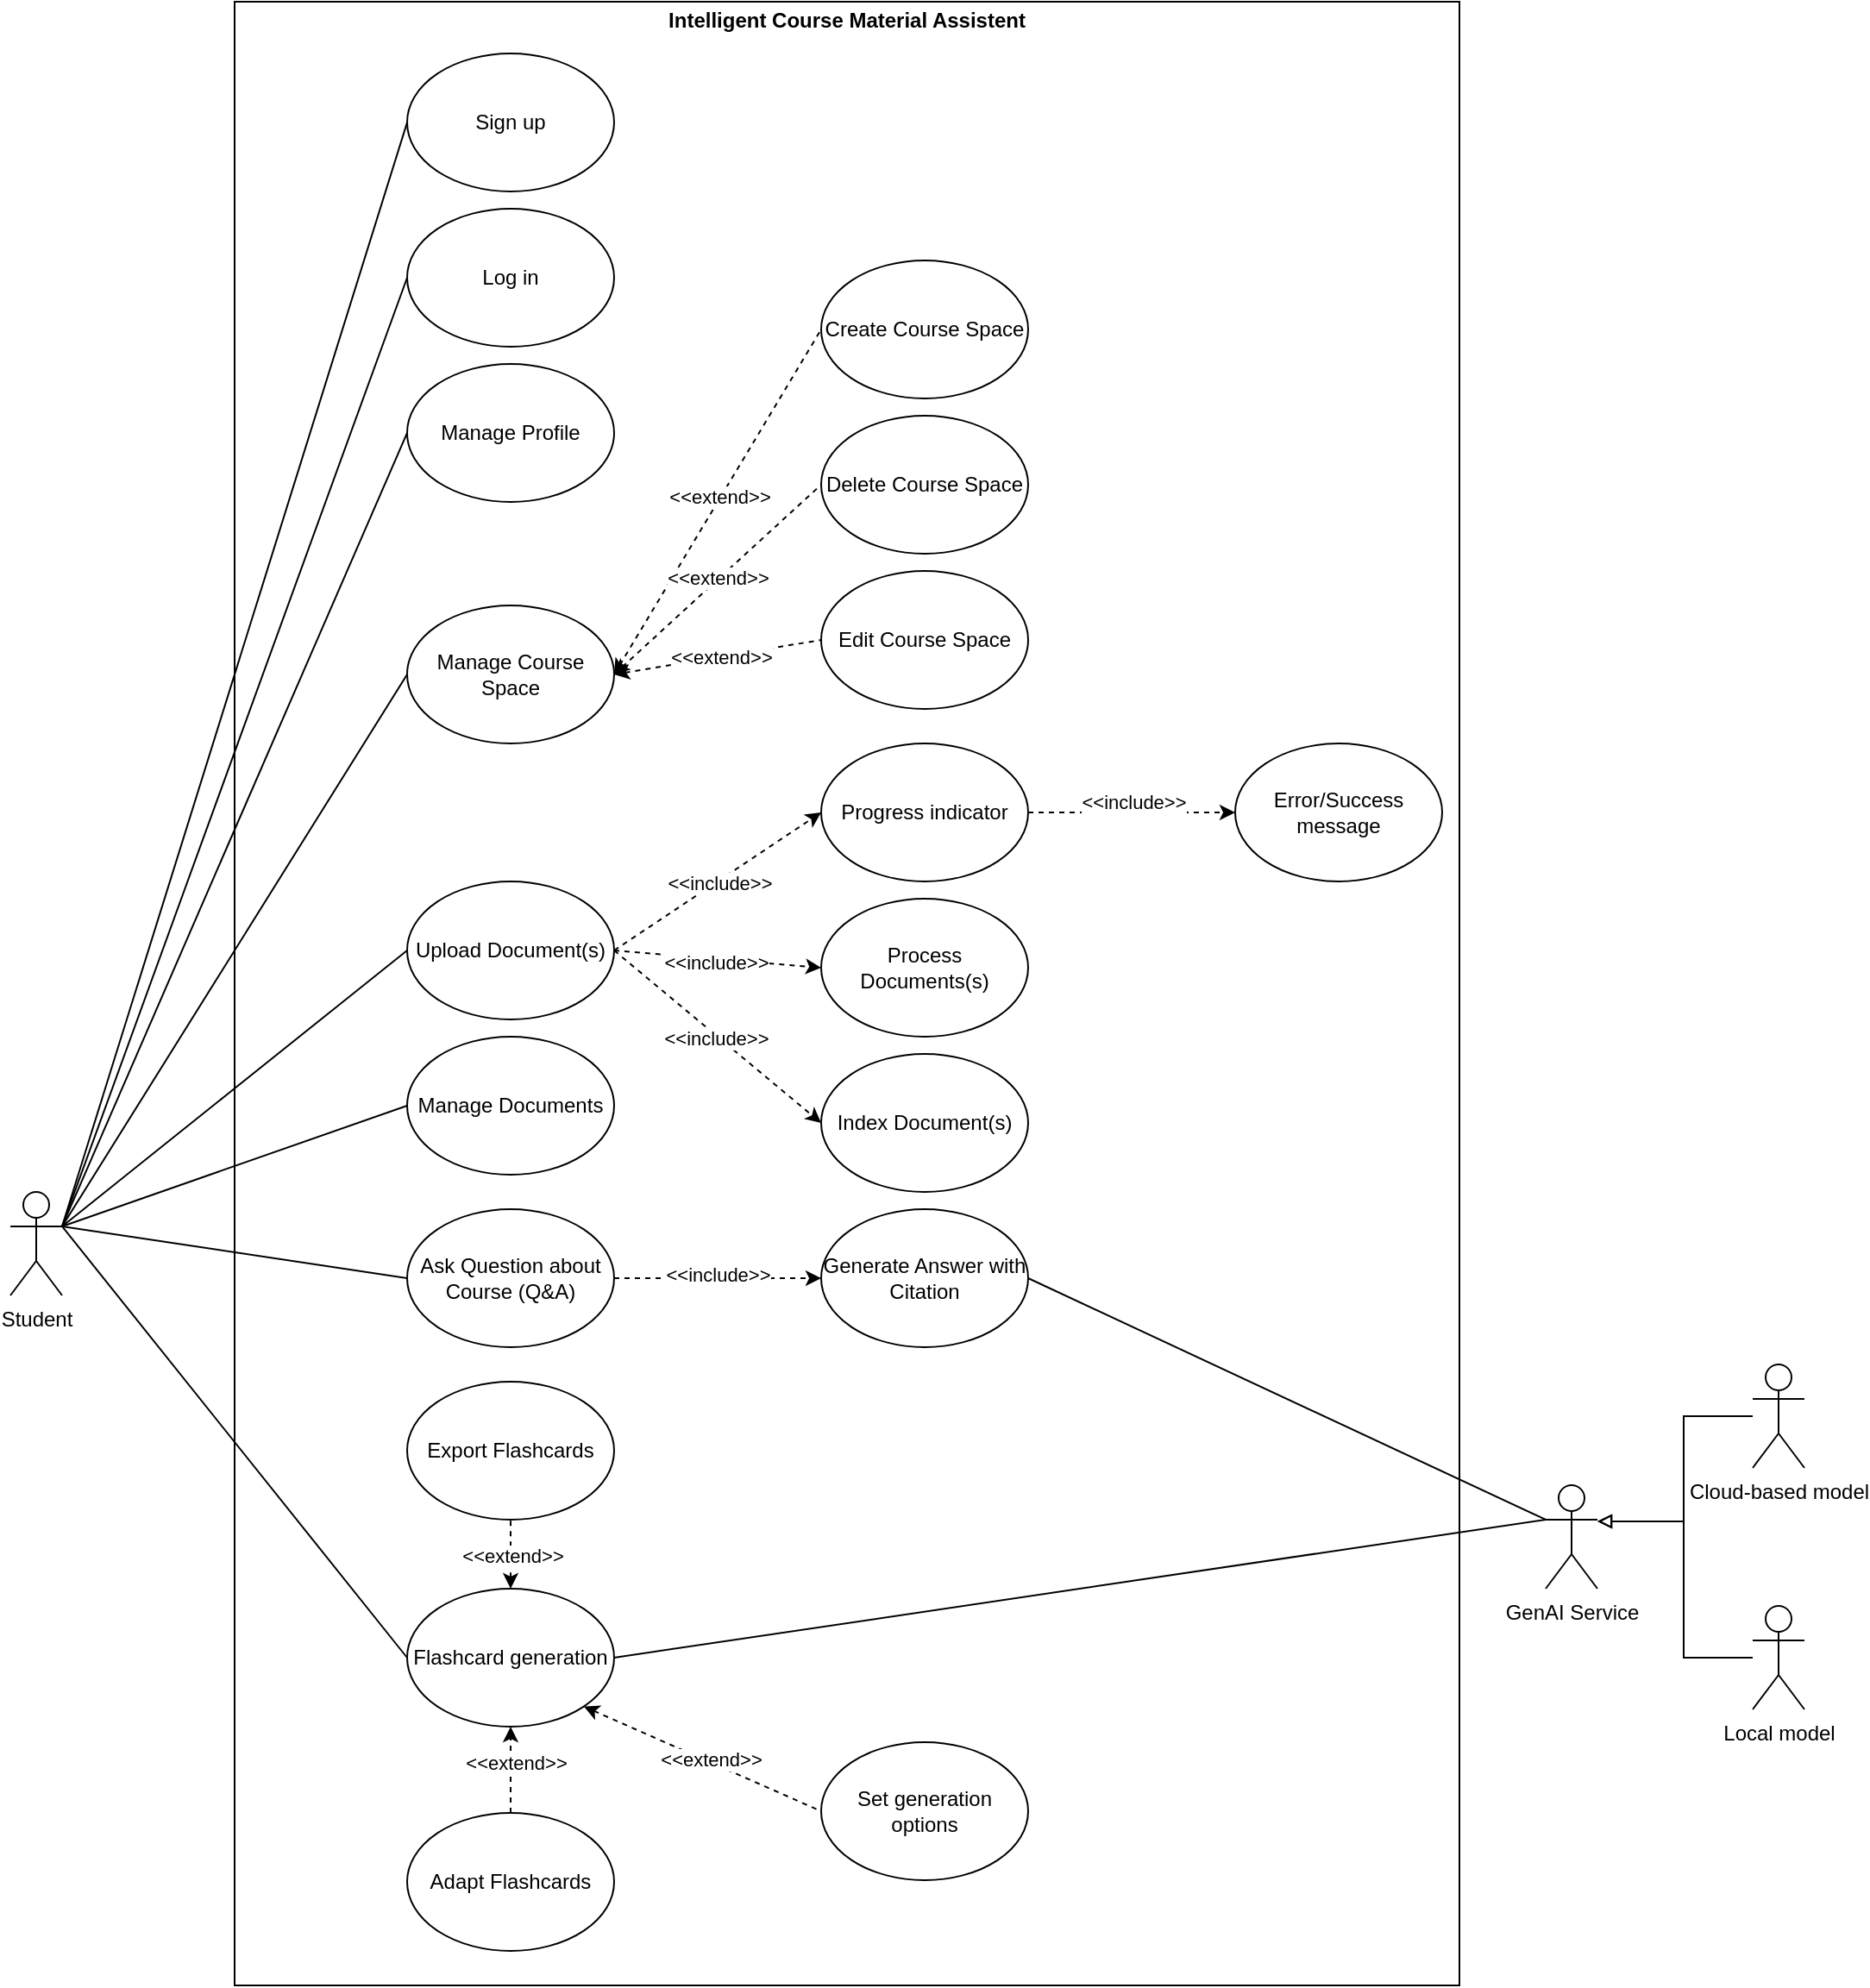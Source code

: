 <mxfile>
    <diagram name="Seite-1" id="9RO6Gj3AckQCQeCG-p3R">
        <mxGraphModel dx="1366" dy="1284" grid="1" gridSize="10" guides="1" tooltips="1" connect="1" arrows="1" fold="1" page="1" pageScale="1" pageWidth="827" pageHeight="1169" math="0" shadow="0">
            <root>
                <mxCell id="0"/>
                <mxCell id="1" parent="0"/>
                <mxCell id="ttuAGjpay7eY83esUB-h-126" value="&lt;p style=&quot;margin:0px;margin-top:4px;text-align:center;&quot;&gt;&lt;b&gt;Intelligent Course Material Assistent&lt;/b&gt;&lt;/p&gt;" style="verticalAlign=top;align=left;overflow=fill;html=1;whiteSpace=wrap;" parent="1" vertex="1">
                    <mxGeometry x="180" y="10" width="710" height="1150" as="geometry"/>
                </mxCell>
                <mxCell id="ttuAGjpay7eY83esUB-h-53" style="edgeStyle=none;rounded=0;orthogonalLoop=1;jettySize=auto;html=1;exitX=1;exitY=0.333;exitDx=0;exitDy=0;exitPerimeter=0;entryX=0;entryY=0.5;entryDx=0;entryDy=0;endArrow=none;startFill=0;" parent="1" source="ttuAGjpay7eY83esUB-h-1" target="ttuAGjpay7eY83esUB-h-5" edge="1">
                    <mxGeometry relative="1" as="geometry"/>
                </mxCell>
                <mxCell id="ttuAGjpay7eY83esUB-h-55" style="edgeStyle=none;rounded=0;orthogonalLoop=1;jettySize=auto;html=1;exitX=1;exitY=0.333;exitDx=0;exitDy=0;exitPerimeter=0;entryX=0;entryY=0.5;entryDx=0;entryDy=0;endArrow=none;startFill=0;" parent="1" source="ttuAGjpay7eY83esUB-h-1" target="ttuAGjpay7eY83esUB-h-6" edge="1">
                    <mxGeometry relative="1" as="geometry"/>
                </mxCell>
                <mxCell id="ttuAGjpay7eY83esUB-h-56" style="edgeStyle=none;rounded=0;orthogonalLoop=1;jettySize=auto;html=1;exitX=1;exitY=0.333;exitDx=0;exitDy=0;exitPerimeter=0;entryX=0;entryY=0.5;entryDx=0;entryDy=0;endArrow=none;startFill=0;" parent="1" source="ttuAGjpay7eY83esUB-h-1" target="ttuAGjpay7eY83esUB-h-7" edge="1">
                    <mxGeometry relative="1" as="geometry"/>
                </mxCell>
                <mxCell id="ttuAGjpay7eY83esUB-h-60" style="edgeStyle=none;rounded=0;orthogonalLoop=1;jettySize=auto;html=1;exitX=1;exitY=0.333;exitDx=0;exitDy=0;exitPerimeter=0;entryX=0;entryY=0.5;entryDx=0;entryDy=0;endArrow=none;startFill=0;" parent="1" source="ttuAGjpay7eY83esUB-h-1" target="ttuAGjpay7eY83esUB-h-18" edge="1">
                    <mxGeometry relative="1" as="geometry"/>
                </mxCell>
                <mxCell id="ttuAGjpay7eY83esUB-h-61" style="edgeStyle=none;rounded=0;orthogonalLoop=1;jettySize=auto;html=1;exitX=1;exitY=0.333;exitDx=0;exitDy=0;exitPerimeter=0;entryX=0;entryY=0.5;entryDx=0;entryDy=0;endArrow=none;startFill=0;" parent="1" source="ttuAGjpay7eY83esUB-h-1" target="ttuAGjpay7eY83esUB-h-21" edge="1">
                    <mxGeometry relative="1" as="geometry"/>
                </mxCell>
                <mxCell id="ttuAGjpay7eY83esUB-h-62" style="edgeStyle=none;rounded=0;orthogonalLoop=1;jettySize=auto;html=1;exitX=1;exitY=0.333;exitDx=0;exitDy=0;exitPerimeter=0;entryX=0;entryY=0.5;entryDx=0;entryDy=0;endArrow=none;startFill=0;" parent="1" source="ttuAGjpay7eY83esUB-h-1" target="ttuAGjpay7eY83esUB-h-24" edge="1">
                    <mxGeometry relative="1" as="geometry"/>
                </mxCell>
                <mxCell id="ttuAGjpay7eY83esUB-h-63" style="edgeStyle=none;rounded=0;orthogonalLoop=1;jettySize=auto;html=1;exitX=0.5;exitY=0;exitDx=0;exitDy=0;entryX=0.5;entryY=1;entryDx=0;entryDy=0;endArrow=none;startFill=1;dashed=1;startArrow=classic;" parent="1" source="ttuAGjpay7eY83esUB-h-24" target="ttuAGjpay7eY83esUB-h-25" edge="1">
                    <mxGeometry relative="1" as="geometry"/>
                </mxCell>
                <mxCell id="4" value="&amp;lt;&amp;lt;extend&amp;gt;&amp;gt;" style="edgeLabel;html=1;align=center;verticalAlign=middle;resizable=0;points=[];" vertex="1" connectable="0" parent="ttuAGjpay7eY83esUB-h-63">
                    <mxGeometry x="-0.014" y="-1" relative="1" as="geometry">
                        <mxPoint as="offset"/>
                    </mxGeometry>
                </mxCell>
                <mxCell id="ttuAGjpay7eY83esUB-h-66" style="edgeStyle=none;rounded=0;orthogonalLoop=1;jettySize=auto;html=1;exitX=1;exitY=0.333;exitDx=0;exitDy=0;exitPerimeter=0;entryX=0;entryY=0.5;entryDx=0;entryDy=0;endArrow=none;startFill=0;" parent="1" source="ttuAGjpay7eY83esUB-h-1" target="ttuAGjpay7eY83esUB-h-31" edge="1">
                    <mxGeometry relative="1" as="geometry"/>
                </mxCell>
                <mxCell id="ttuAGjpay7eY83esUB-h-114" style="edgeStyle=none;rounded=0;orthogonalLoop=1;jettySize=auto;html=1;exitX=1;exitY=0.333;exitDx=0;exitDy=0;exitPerimeter=0;entryX=0;entryY=0.5;entryDx=0;entryDy=0;endArrow=none;startFill=0;" parent="1" source="ttuAGjpay7eY83esUB-h-1" target="ttuAGjpay7eY83esUB-h-113" edge="1">
                    <mxGeometry relative="1" as="geometry"/>
                </mxCell>
                <mxCell id="ttuAGjpay7eY83esUB-h-1" value="Student" style="shape=umlActor;verticalLabelPosition=bottom;verticalAlign=top;html=1;outlineConnect=0;" parent="1" vertex="1">
                    <mxGeometry x="50" y="700" width="30" height="60" as="geometry"/>
                </mxCell>
                <mxCell id="ttuAGjpay7eY83esUB-h-89" style="edgeStyle=none;rounded=0;orthogonalLoop=1;jettySize=auto;html=1;exitX=0;exitY=0.333;exitDx=0;exitDy=0;exitPerimeter=0;entryX=1;entryY=0.5;entryDx=0;entryDy=0;endArrow=none;startFill=0;" parent="1" source="ttuAGjpay7eY83esUB-h-2" target="ttuAGjpay7eY83esUB-h-24" edge="1">
                    <mxGeometry relative="1" as="geometry"/>
                </mxCell>
                <mxCell id="ttuAGjpay7eY83esUB-h-2" value="GenAI Service" style="shape=umlActor;verticalLabelPosition=bottom;verticalAlign=top;html=1;outlineConnect=0;" parent="1" vertex="1">
                    <mxGeometry x="940" y="870" width="30" height="60" as="geometry"/>
                </mxCell>
                <mxCell id="ttuAGjpay7eY83esUB-h-5" value="Sign up" style="ellipse;whiteSpace=wrap;html=1;" parent="1" vertex="1">
                    <mxGeometry x="280" y="40" width="120" height="80" as="geometry"/>
                </mxCell>
                <mxCell id="ttuAGjpay7eY83esUB-h-6" value="Log in" style="ellipse;whiteSpace=wrap;html=1;" parent="1" vertex="1">
                    <mxGeometry x="280" y="130" width="120" height="80" as="geometry"/>
                </mxCell>
                <mxCell id="ttuAGjpay7eY83esUB-h-7" value="Manage Profile" style="ellipse;whiteSpace=wrap;html=1;" parent="1" vertex="1">
                    <mxGeometry x="280" y="220" width="120" height="80" as="geometry"/>
                </mxCell>
                <mxCell id="ttuAGjpay7eY83esUB-h-15" value="Create Course Space" style="ellipse;whiteSpace=wrap;html=1;" parent="1" vertex="1">
                    <mxGeometry x="520" y="160" width="120" height="80" as="geometry"/>
                </mxCell>
                <mxCell id="ttuAGjpay7eY83esUB-h-75" style="edgeStyle=none;rounded=0;orthogonalLoop=1;jettySize=auto;html=1;exitX=1;exitY=0.5;exitDx=0;exitDy=0;entryX=0;entryY=0.5;entryDx=0;entryDy=0;endArrow=classic;startFill=0;dashed=1;endFill=1;" parent="1" source="ttuAGjpay7eY83esUB-h-18" target="ttuAGjpay7eY83esUB-h-22" edge="1">
                    <mxGeometry relative="1" as="geometry">
                        <Array as="points"/>
                    </mxGeometry>
                </mxCell>
                <mxCell id="ttuAGjpay7eY83esUB-h-76" value="&amp;lt;&amp;lt;include&amp;gt;&amp;gt;" style="edgeLabel;html=1;align=center;verticalAlign=middle;resizable=0;points=[];" parent="ttuAGjpay7eY83esUB-h-75" vertex="1" connectable="0">
                    <mxGeometry x="-0.002" y="-1" relative="1" as="geometry">
                        <mxPoint as="offset"/>
                    </mxGeometry>
                </mxCell>
                <mxCell id="ttuAGjpay7eY83esUB-h-78" style="edgeStyle=none;rounded=0;orthogonalLoop=1;jettySize=auto;html=1;exitX=1;exitY=0.5;exitDx=0;exitDy=0;entryX=0;entryY=0.5;entryDx=0;entryDy=0;dashed=1;" parent="1" source="ttuAGjpay7eY83esUB-h-18" target="ttuAGjpay7eY83esUB-h-20" edge="1">
                    <mxGeometry relative="1" as="geometry"/>
                </mxCell>
                <mxCell id="ttuAGjpay7eY83esUB-h-79" value="&amp;lt;&amp;lt;include&amp;gt;&amp;gt;" style="edgeLabel;html=1;align=center;verticalAlign=middle;resizable=0;points=[];" parent="ttuAGjpay7eY83esUB-h-78" vertex="1" connectable="0">
                    <mxGeometry x="-0.014" y="-2" relative="1" as="geometry">
                        <mxPoint as="offset"/>
                    </mxGeometry>
                </mxCell>
                <mxCell id="ttuAGjpay7eY83esUB-h-80" style="edgeStyle=none;rounded=0;orthogonalLoop=1;jettySize=auto;html=1;exitX=1;exitY=0.5;exitDx=0;exitDy=0;entryX=0;entryY=0.5;entryDx=0;entryDy=0;dashed=1;" parent="1" source="ttuAGjpay7eY83esUB-h-18" target="ttuAGjpay7eY83esUB-h-19" edge="1">
                    <mxGeometry relative="1" as="geometry"/>
                </mxCell>
                <mxCell id="ttuAGjpay7eY83esUB-h-81" value="&amp;lt;&amp;lt;include&amp;gt;&amp;gt;" style="edgeLabel;html=1;align=center;verticalAlign=middle;resizable=0;points=[];" parent="ttuAGjpay7eY83esUB-h-80" vertex="1" connectable="0">
                    <mxGeometry x="-0.01" y="-1" relative="1" as="geometry">
                        <mxPoint as="offset"/>
                    </mxGeometry>
                </mxCell>
                <mxCell id="ttuAGjpay7eY83esUB-h-18" value="Upload Document(s)" style="ellipse;whiteSpace=wrap;html=1;" parent="1" vertex="1">
                    <mxGeometry x="280" y="520" width="120" height="80" as="geometry"/>
                </mxCell>
                <mxCell id="ttuAGjpay7eY83esUB-h-19" value="Index Document(s)" style="ellipse;whiteSpace=wrap;html=1;" parent="1" vertex="1">
                    <mxGeometry x="520" y="620" width="120" height="80" as="geometry"/>
                </mxCell>
                <mxCell id="ttuAGjpay7eY83esUB-h-20" value="Process Documents(s)" style="ellipse;whiteSpace=wrap;html=1;" parent="1" vertex="1">
                    <mxGeometry x="520" y="530" width="120" height="80" as="geometry"/>
                </mxCell>
                <mxCell id="ttuAGjpay7eY83esUB-h-21" value="Manage Documents" style="ellipse;whiteSpace=wrap;html=1;" parent="1" vertex="1">
                    <mxGeometry x="280" y="610" width="120" height="80" as="geometry"/>
                </mxCell>
                <mxCell id="ttuAGjpay7eY83esUB-h-73" style="edgeStyle=none;rounded=0;orthogonalLoop=1;jettySize=auto;html=1;exitX=1;exitY=0.5;exitDx=0;exitDy=0;entryX=0;entryY=0.5;entryDx=0;entryDy=0;endArrow=classic;startFill=0;dashed=1;endFill=1;" parent="1" source="ttuAGjpay7eY83esUB-h-22" target="ttuAGjpay7eY83esUB-h-23" edge="1">
                    <mxGeometry relative="1" as="geometry"/>
                </mxCell>
                <mxCell id="ttuAGjpay7eY83esUB-h-74" value="&amp;lt;&amp;lt;include&amp;gt;&amp;gt;" style="edgeLabel;html=1;align=center;verticalAlign=middle;resizable=0;points=[];" parent="ttuAGjpay7eY83esUB-h-73" vertex="1" connectable="0">
                    <mxGeometry x="0.133" relative="1" as="geometry">
                        <mxPoint x="-7" y="-6" as="offset"/>
                    </mxGeometry>
                </mxCell>
                <mxCell id="ttuAGjpay7eY83esUB-h-22" value="P&lt;span style=&quot;background-color: transparent; color: light-dark(rgb(0, 0, 0), rgb(255, 255, 255));&quot;&gt;rogress indicator&lt;/span&gt;" style="ellipse;whiteSpace=wrap;html=1;" parent="1" vertex="1">
                    <mxGeometry x="520" y="440" width="120" height="80" as="geometry"/>
                </mxCell>
                <mxCell id="ttuAGjpay7eY83esUB-h-23" value="Error/Success message" style="ellipse;whiteSpace=wrap;html=1;" parent="1" vertex="1">
                    <mxGeometry x="760" y="440" width="120" height="80" as="geometry"/>
                </mxCell>
                <mxCell id="ttuAGjpay7eY83esUB-h-86" style="edgeStyle=none;rounded=0;orthogonalLoop=1;jettySize=auto;html=1;exitX=1;exitY=1;exitDx=0;exitDy=0;entryX=0;entryY=0.5;entryDx=0;entryDy=0;dashed=1;startArrow=classic;startFill=1;endArrow=none;" parent="1" source="ttuAGjpay7eY83esUB-h-24" target="ttuAGjpay7eY83esUB-h-29" edge="1">
                    <mxGeometry relative="1" as="geometry"/>
                </mxCell>
                <mxCell id="ttuAGjpay7eY83esUB-h-87" value="&amp;lt;&amp;lt;extend&amp;gt;&amp;gt;" style="edgeLabel;html=1;align=center;verticalAlign=middle;resizable=0;points=[];" parent="ttuAGjpay7eY83esUB-h-86" vertex="1" connectable="0">
                    <mxGeometry x="0.05" y="2" relative="1" as="geometry">
                        <mxPoint as="offset"/>
                    </mxGeometry>
                </mxCell>
                <mxCell id="ttuAGjpay7eY83esUB-h-24" value="Flashcard generation" style="ellipse;whiteSpace=wrap;html=1;" parent="1" vertex="1">
                    <mxGeometry x="280" y="930" width="120" height="80" as="geometry"/>
                </mxCell>
                <mxCell id="ttuAGjpay7eY83esUB-h-25" value="Export Flashcards" style="ellipse;whiteSpace=wrap;html=1;" parent="1" vertex="1">
                    <mxGeometry x="280" y="810" width="120" height="80" as="geometry"/>
                </mxCell>
                <mxCell id="ttuAGjpay7eY83esUB-h-29" value="Set generation options" style="ellipse;whiteSpace=wrap;html=1;" parent="1" vertex="1">
                    <mxGeometry x="520" y="1019" width="120" height="80" as="geometry"/>
                </mxCell>
                <mxCell id="ttuAGjpay7eY83esUB-h-71" style="edgeStyle=none;rounded=0;orthogonalLoop=1;jettySize=auto;html=1;exitX=1;exitY=0.5;exitDx=0;exitDy=0;entryX=0;entryY=0.5;entryDx=0;entryDy=0;endArrow=classic;startFill=0;dashed=1;endFill=1;" parent="1" source="ttuAGjpay7eY83esUB-h-31" target="ttuAGjpay7eY83esUB-h-33" edge="1">
                    <mxGeometry relative="1" as="geometry"/>
                </mxCell>
                <mxCell id="ttuAGjpay7eY83esUB-h-72" value="&amp;lt;&amp;lt;include&amp;gt;&amp;gt;" style="edgeLabel;html=1;align=center;verticalAlign=middle;resizable=0;points=[];" parent="ttuAGjpay7eY83esUB-h-71" vertex="1" connectable="0">
                    <mxGeometry y="2" relative="1" as="geometry">
                        <mxPoint as="offset"/>
                    </mxGeometry>
                </mxCell>
                <mxCell id="ttuAGjpay7eY83esUB-h-31" value="Ask Question about Course (Q&amp;amp;A)" style="ellipse;whiteSpace=wrap;html=1;" parent="1" vertex="1">
                    <mxGeometry x="280" y="710" width="120" height="80" as="geometry"/>
                </mxCell>
                <mxCell id="ttuAGjpay7eY83esUB-h-33" value="Generate Answer with Citation" style="ellipse;whiteSpace=wrap;html=1;" parent="1" vertex="1">
                    <mxGeometry x="520" y="710" width="120" height="80" as="geometry"/>
                </mxCell>
                <mxCell id="ttuAGjpay7eY83esUB-h-47" value="Cloud-based model" style="shape=umlActor;verticalLabelPosition=bottom;verticalAlign=top;html=1;outlineConnect=0;" parent="1" vertex="1">
                    <mxGeometry x="1060" y="800" width="30" height="60" as="geometry"/>
                </mxCell>
                <mxCell id="ttuAGjpay7eY83esUB-h-112" style="edgeStyle=orthogonalEdgeStyle;rounded=0;orthogonalLoop=1;jettySize=auto;html=1;endArrow=block;endFill=0;" parent="1" source="ttuAGjpay7eY83esUB-h-48" edge="1">
                    <mxGeometry relative="1" as="geometry">
                        <mxPoint x="970" y="891" as="targetPoint"/>
                        <Array as="points">
                            <mxPoint x="1020" y="970"/>
                            <mxPoint x="1020" y="891"/>
                        </Array>
                    </mxGeometry>
                </mxCell>
                <mxCell id="ttuAGjpay7eY83esUB-h-48" value="Local model" style="shape=umlActor;verticalLabelPosition=bottom;verticalAlign=top;html=1;outlineConnect=0;" parent="1" vertex="1">
                    <mxGeometry x="1060" y="940" width="30" height="60" as="geometry"/>
                </mxCell>
                <mxCell id="ttuAGjpay7eY83esUB-h-70" style="edgeStyle=none;rounded=0;orthogonalLoop=1;jettySize=auto;html=1;exitX=1;exitY=0.5;exitDx=0;exitDy=0;entryX=0;entryY=0.333;entryDx=0;entryDy=0;entryPerimeter=0;endArrow=none;startFill=0;" parent="1" source="ttuAGjpay7eY83esUB-h-33" target="ttuAGjpay7eY83esUB-h-2" edge="1">
                    <mxGeometry relative="1" as="geometry"/>
                </mxCell>
                <mxCell id="ttuAGjpay7eY83esUB-h-16" value="Delete Course Space" style="ellipse;whiteSpace=wrap;html=1;" parent="1" vertex="1">
                    <mxGeometry x="520" y="250" width="120" height="80" as="geometry"/>
                </mxCell>
                <mxCell id="2" style="edgeStyle=none;html=1;exitX=0.5;exitY=0;exitDx=0;exitDy=0;entryX=0.5;entryY=1;entryDx=0;entryDy=0;dashed=1;" edge="1" parent="1" source="ttuAGjpay7eY83esUB-h-100" target="ttuAGjpay7eY83esUB-h-24">
                    <mxGeometry relative="1" as="geometry"/>
                </mxCell>
                <mxCell id="3" value="&amp;lt;&amp;lt;extend&amp;gt;&amp;gt;" style="edgeLabel;html=1;align=center;verticalAlign=middle;resizable=0;points=[];" vertex="1" connectable="0" parent="2">
                    <mxGeometry x="0.16" y="-3" relative="1" as="geometry">
                        <mxPoint as="offset"/>
                    </mxGeometry>
                </mxCell>
                <mxCell id="ttuAGjpay7eY83esUB-h-100" value="Adapt Flashcards" style="ellipse;whiteSpace=wrap;html=1;" parent="1" vertex="1">
                    <mxGeometry x="280" y="1060" width="120" height="80" as="geometry"/>
                </mxCell>
                <mxCell id="ttuAGjpay7eY83esUB-h-111" style="edgeStyle=orthogonalEdgeStyle;rounded=0;orthogonalLoop=1;jettySize=auto;html=1;endArrow=block;endFill=0;" parent="1" source="ttuAGjpay7eY83esUB-h-47" edge="1">
                    <mxGeometry relative="1" as="geometry">
                        <mxPoint x="970" y="891" as="targetPoint"/>
                        <Array as="points">
                            <mxPoint x="1020" y="830"/>
                            <mxPoint x="1020" y="891"/>
                        </Array>
                    </mxGeometry>
                </mxCell>
                <mxCell id="ttuAGjpay7eY83esUB-h-115" style="edgeStyle=none;rounded=0;orthogonalLoop=1;jettySize=auto;html=1;exitX=1;exitY=0.5;exitDx=0;exitDy=0;entryX=0;entryY=0.5;entryDx=0;entryDy=0;dashed=1;startArrow=classic;startFill=1;endArrow=none;" parent="1" source="ttuAGjpay7eY83esUB-h-113" target="ttuAGjpay7eY83esUB-h-15" edge="1">
                    <mxGeometry relative="1" as="geometry"/>
                </mxCell>
                <mxCell id="ttuAGjpay7eY83esUB-h-123" value="&amp;lt;&amp;lt;extend&amp;gt;&amp;gt;" style="edgeLabel;html=1;align=center;verticalAlign=middle;resizable=0;points=[];" parent="ttuAGjpay7eY83esUB-h-115" vertex="1" connectable="0">
                    <mxGeometry x="0.024" y="1" relative="1" as="geometry">
                        <mxPoint as="offset"/>
                    </mxGeometry>
                </mxCell>
                <mxCell id="ttuAGjpay7eY83esUB-h-116" style="edgeStyle=none;rounded=0;orthogonalLoop=1;jettySize=auto;html=1;exitX=1;exitY=0.5;exitDx=0;exitDy=0;entryX=0;entryY=0.5;entryDx=0;entryDy=0;dashed=1;startArrow=classic;startFill=1;endArrow=none;" parent="1" source="ttuAGjpay7eY83esUB-h-113" target="ttuAGjpay7eY83esUB-h-16" edge="1">
                    <mxGeometry relative="1" as="geometry"/>
                </mxCell>
                <mxCell id="ttuAGjpay7eY83esUB-h-122" value="&amp;lt;&amp;lt;extend&amp;gt;&amp;gt;" style="edgeLabel;html=1;align=center;verticalAlign=middle;resizable=0;points=[];" parent="ttuAGjpay7eY83esUB-h-116" vertex="1" connectable="0">
                    <mxGeometry y="1" relative="1" as="geometry">
                        <mxPoint as="offset"/>
                    </mxGeometry>
                </mxCell>
                <mxCell id="ttuAGjpay7eY83esUB-h-120" style="edgeStyle=none;rounded=0;orthogonalLoop=1;jettySize=auto;html=1;exitX=1;exitY=0.5;exitDx=0;exitDy=0;entryX=0;entryY=0.5;entryDx=0;entryDy=0;dashed=1;startArrow=classic;startFill=1;endArrow=none;" parent="1" source="ttuAGjpay7eY83esUB-h-113" target="ttuAGjpay7eY83esUB-h-119" edge="1">
                    <mxGeometry relative="1" as="geometry"/>
                </mxCell>
                <mxCell id="ttuAGjpay7eY83esUB-h-121" value="&amp;lt;&amp;lt;extend&amp;gt;&amp;gt;" style="edgeLabel;html=1;align=center;verticalAlign=middle;resizable=0;points=[];" parent="ttuAGjpay7eY83esUB-h-120" vertex="1" connectable="0">
                    <mxGeometry x="0.028" relative="1" as="geometry">
                        <mxPoint as="offset"/>
                    </mxGeometry>
                </mxCell>
                <mxCell id="ttuAGjpay7eY83esUB-h-113" value="Manage Course Space" style="ellipse;whiteSpace=wrap;html=1;" parent="1" vertex="1">
                    <mxGeometry x="280" y="360" width="120" height="80" as="geometry"/>
                </mxCell>
                <mxCell id="ttuAGjpay7eY83esUB-h-119" value="Edit Course Space" style="ellipse;whiteSpace=wrap;html=1;" parent="1" vertex="1">
                    <mxGeometry x="520" y="340" width="120" height="80" as="geometry"/>
                </mxCell>
            </root>
        </mxGraphModel>
    </diagram>
</mxfile>